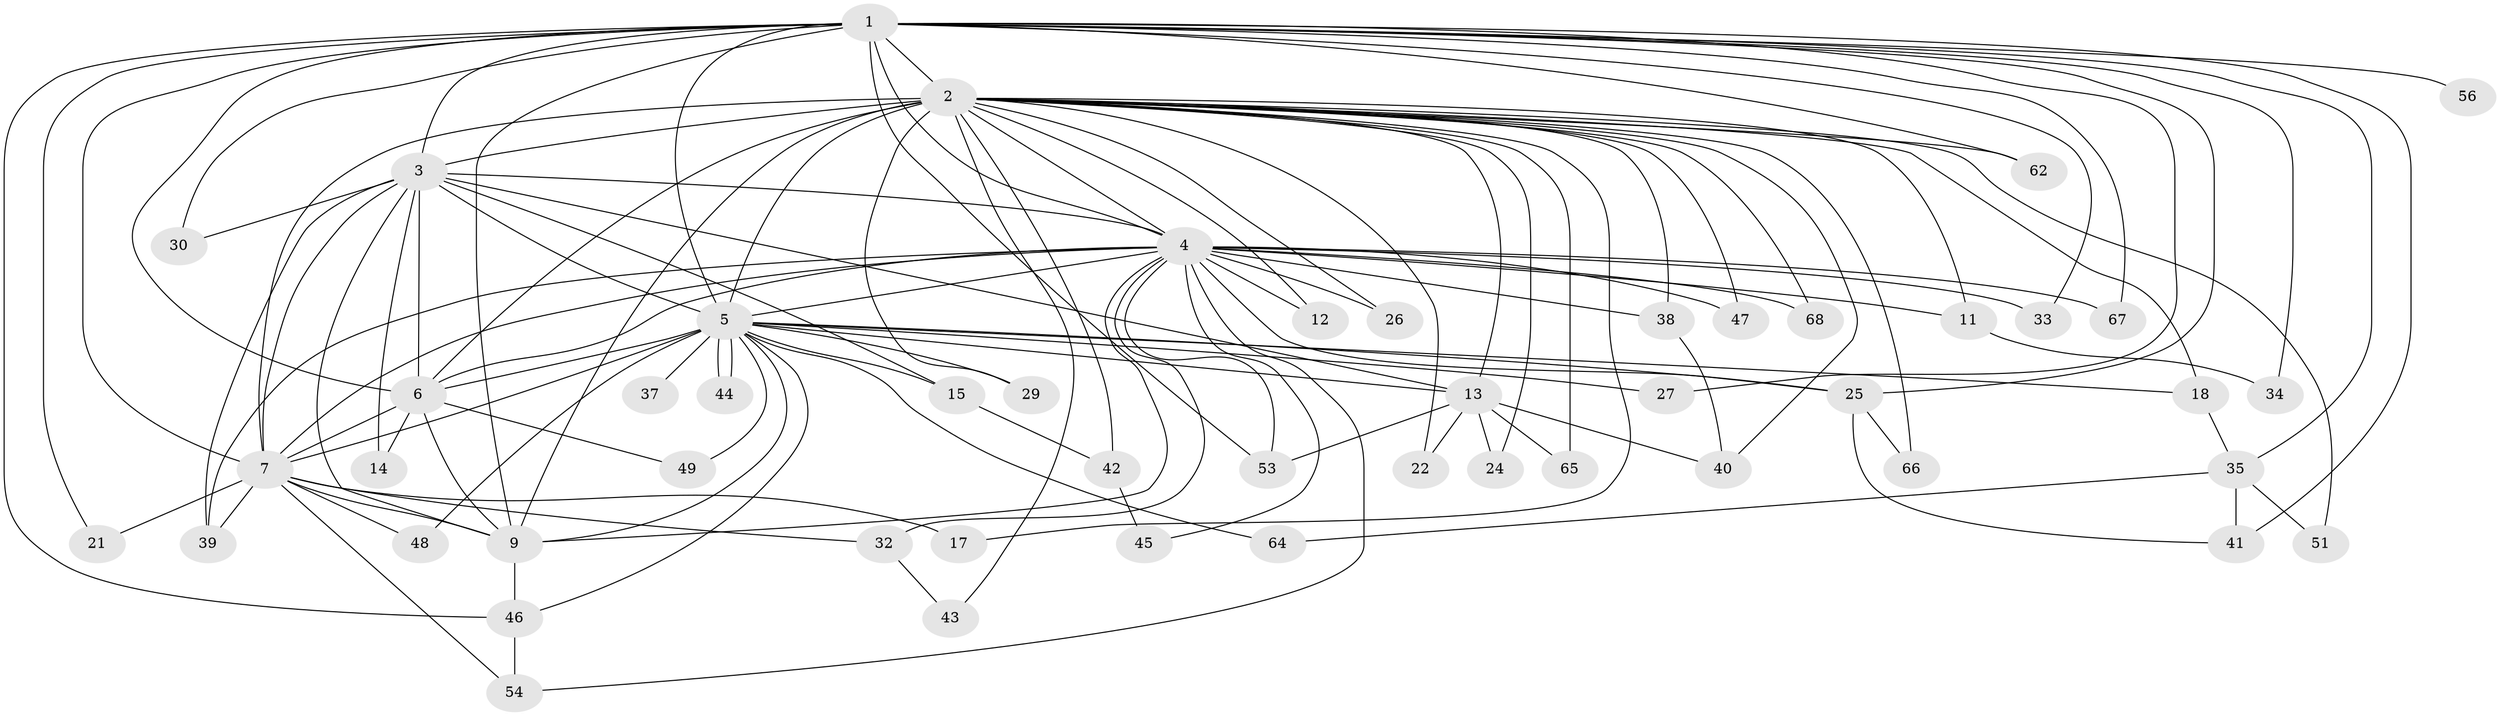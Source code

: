 // Generated by graph-tools (version 1.1) at 2025/51/02/27/25 19:51:45]
// undirected, 50 vertices, 118 edges
graph export_dot {
graph [start="1"]
  node [color=gray90,style=filled];
  1 [super="+10"];
  2 [super="+8"];
  3 [super="+57"];
  4 [super="+59"];
  5 [super="+28"];
  6 [super="+31"];
  7 [super="+23"];
  9 [super="+19"];
  11 [super="+20"];
  12;
  13 [super="+16"];
  14;
  15;
  17;
  18;
  21;
  22;
  24;
  25 [super="+50"];
  26;
  27;
  29;
  30 [super="+60"];
  32;
  33;
  34;
  35 [super="+36"];
  37;
  38;
  39 [super="+52"];
  40 [super="+63"];
  41 [super="+55"];
  42;
  43;
  44;
  45;
  46 [super="+61"];
  47;
  48;
  49;
  51;
  53 [super="+58"];
  54 [super="+69"];
  56;
  62;
  64;
  65;
  66;
  67;
  68;
  1 -- 2 [weight=4];
  1 -- 3 [weight=3];
  1 -- 4 [weight=2];
  1 -- 5 [weight=3];
  1 -- 6 [weight=2];
  1 -- 7 [weight=2];
  1 -- 9 [weight=2];
  1 -- 25;
  1 -- 27;
  1 -- 30;
  1 -- 33;
  1 -- 53;
  1 -- 56 [weight=2];
  1 -- 34;
  1 -- 35 [weight=2];
  1 -- 67;
  1 -- 46;
  1 -- 21;
  1 -- 62;
  1 -- 41;
  2 -- 3 [weight=2];
  2 -- 4 [weight=2];
  2 -- 5 [weight=2];
  2 -- 6 [weight=2];
  2 -- 7 [weight=3];
  2 -- 9 [weight=3];
  2 -- 11;
  2 -- 24;
  2 -- 38;
  2 -- 42;
  2 -- 47;
  2 -- 51;
  2 -- 65;
  2 -- 66;
  2 -- 68;
  2 -- 12;
  2 -- 17;
  2 -- 18;
  2 -- 22;
  2 -- 26;
  2 -- 29;
  2 -- 40;
  2 -- 43;
  2 -- 62;
  2 -- 13;
  3 -- 4;
  3 -- 5;
  3 -- 6;
  3 -- 7;
  3 -- 9;
  3 -- 13;
  3 -- 14;
  3 -- 15;
  3 -- 30 [weight=2];
  3 -- 39;
  4 -- 5;
  4 -- 6;
  4 -- 7 [weight=2];
  4 -- 9;
  4 -- 11 [weight=2];
  4 -- 12;
  4 -- 26;
  4 -- 32;
  4 -- 33;
  4 -- 38;
  4 -- 45;
  4 -- 47;
  4 -- 54;
  4 -- 67;
  4 -- 68;
  4 -- 25;
  4 -- 39;
  4 -- 53;
  5 -- 6;
  5 -- 7;
  5 -- 9;
  5 -- 13;
  5 -- 15;
  5 -- 18;
  5 -- 25;
  5 -- 27;
  5 -- 29;
  5 -- 37 [weight=2];
  5 -- 44;
  5 -- 44;
  5 -- 48;
  5 -- 49;
  5 -- 64;
  5 -- 46;
  6 -- 7;
  6 -- 9;
  6 -- 14;
  6 -- 49;
  7 -- 9;
  7 -- 17;
  7 -- 21;
  7 -- 32;
  7 -- 39;
  7 -- 48;
  7 -- 54;
  9 -- 46;
  11 -- 34;
  13 -- 22;
  13 -- 24;
  13 -- 53;
  13 -- 65;
  13 -- 40;
  15 -- 42;
  18 -- 35;
  25 -- 41;
  25 -- 66;
  32 -- 43;
  35 -- 51;
  35 -- 64;
  35 -- 41;
  38 -- 40;
  42 -- 45;
  46 -- 54;
}
